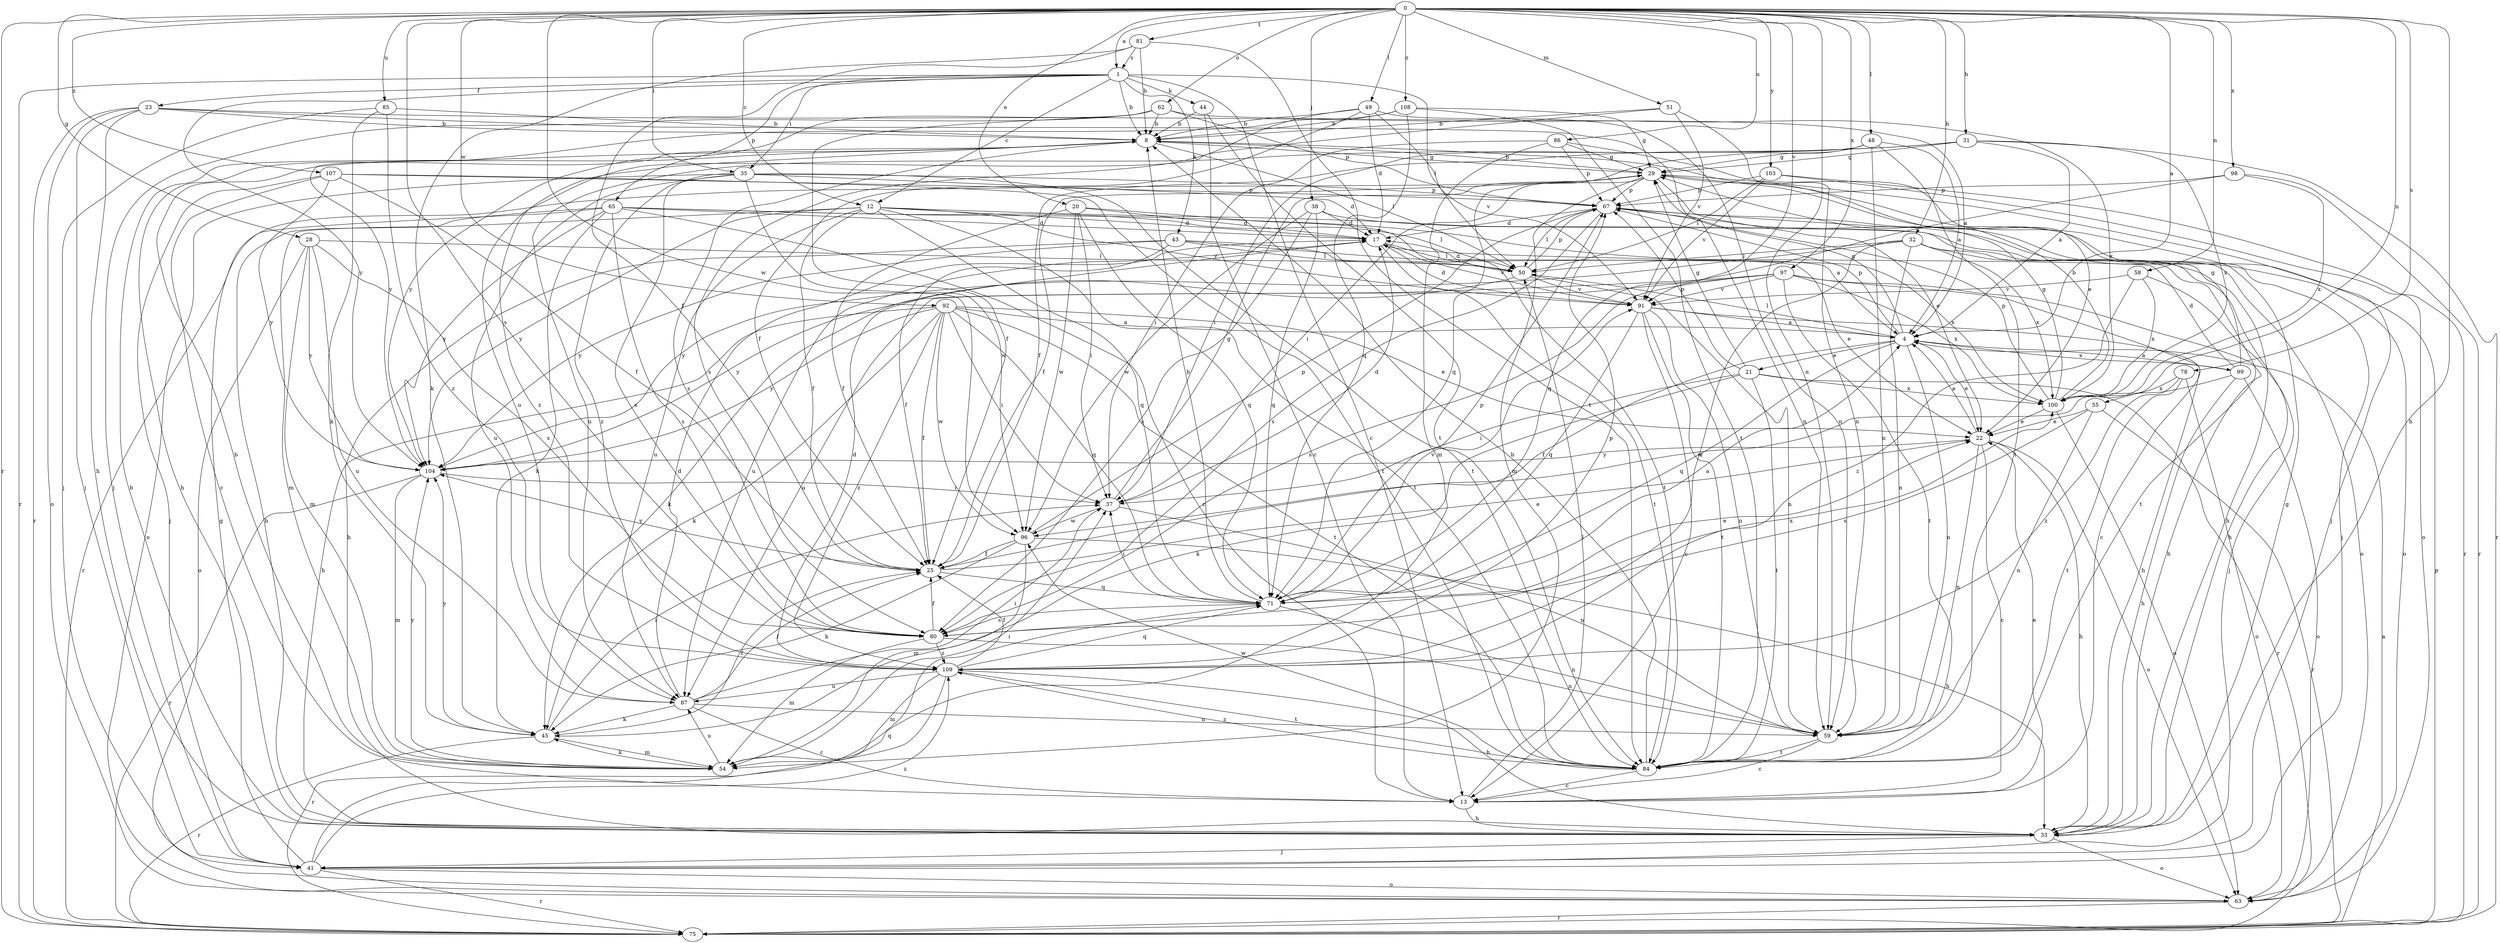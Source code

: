 strict digraph  {
0;
1;
4;
8;
12;
13;
17;
20;
21;
22;
23;
25;
28;
29;
31;
32;
33;
35;
37;
38;
41;
43;
44;
45;
48;
49;
50;
51;
54;
55;
58;
59;
62;
63;
65;
67;
71;
75;
78;
80;
81;
84;
85;
86;
87;
91;
92;
96;
97;
98;
99;
100;
103;
104;
107;
108;
109;
0 -> 1  [label=a];
0 -> 4  [label=a];
0 -> 12  [label=c];
0 -> 20  [label=e];
0 -> 28  [label=g];
0 -> 31  [label=h];
0 -> 32  [label=h];
0 -> 33  [label=h];
0 -> 35  [label=i];
0 -> 38  [label=j];
0 -> 48  [label=l];
0 -> 49  [label=l];
0 -> 51  [label=m];
0 -> 55  [label=n];
0 -> 58  [label=n];
0 -> 59  [label=n];
0 -> 62  [label=o];
0 -> 75  [label=r];
0 -> 78  [label=s];
0 -> 80  [label=s];
0 -> 81  [label=t];
0 -> 85  [label=u];
0 -> 86  [label=u];
0 -> 91  [label=v];
0 -> 92  [label=w];
0 -> 96  [label=w];
0 -> 97  [label=x];
0 -> 98  [label=x];
0 -> 103  [label=y];
0 -> 107  [label=z];
0 -> 108  [label=z];
1 -> 8  [label=b];
1 -> 12  [label=c];
1 -> 13  [label=c];
1 -> 23  [label=f];
1 -> 35  [label=i];
1 -> 43  [label=k];
1 -> 44  [label=k];
1 -> 50  [label=l];
1 -> 65  [label=p];
1 -> 75  [label=r];
1 -> 104  [label=y];
4 -> 21  [label=e];
4 -> 22  [label=e];
4 -> 25  [label=f];
4 -> 29  [label=g];
4 -> 50  [label=l];
4 -> 59  [label=n];
4 -> 67  [label=p];
4 -> 71  [label=q];
4 -> 99  [label=x];
8 -> 29  [label=g];
8 -> 33  [label=h];
8 -> 50  [label=l];
8 -> 80  [label=s];
8 -> 109  [label=z];
12 -> 17  [label=d];
12 -> 25  [label=f];
12 -> 54  [label=m];
12 -> 63  [label=o];
12 -> 71  [label=q];
12 -> 84  [label=t];
12 -> 87  [label=u];
12 -> 91  [label=v];
12 -> 104  [label=y];
13 -> 22  [label=e];
13 -> 33  [label=h];
13 -> 50  [label=l];
17 -> 50  [label=l];
17 -> 84  [label=t];
17 -> 87  [label=u];
17 -> 91  [label=v];
20 -> 17  [label=d];
20 -> 25  [label=f];
20 -> 37  [label=i];
20 -> 71  [label=q];
20 -> 84  [label=t];
20 -> 96  [label=w];
21 -> 29  [label=g];
21 -> 37  [label=i];
21 -> 45  [label=k];
21 -> 67  [label=p];
21 -> 75  [label=r];
21 -> 84  [label=t];
21 -> 100  [label=x];
22 -> 4  [label=a];
22 -> 13  [label=c];
22 -> 33  [label=h];
22 -> 59  [label=n];
22 -> 63  [label=o];
22 -> 104  [label=y];
23 -> 4  [label=a];
23 -> 8  [label=b];
23 -> 33  [label=h];
23 -> 41  [label=j];
23 -> 59  [label=n];
23 -> 63  [label=o];
23 -> 75  [label=r];
25 -> 22  [label=e];
25 -> 71  [label=q];
25 -> 104  [label=y];
28 -> 50  [label=l];
28 -> 54  [label=m];
28 -> 63  [label=o];
28 -> 80  [label=s];
28 -> 87  [label=u];
28 -> 104  [label=y];
29 -> 8  [label=b];
29 -> 22  [label=e];
29 -> 25  [label=f];
29 -> 37  [label=i];
29 -> 41  [label=j];
29 -> 54  [label=m];
29 -> 67  [label=p];
31 -> 4  [label=a];
31 -> 25  [label=f];
31 -> 29  [label=g];
31 -> 75  [label=r];
31 -> 87  [label=u];
31 -> 100  [label=x];
32 -> 33  [label=h];
32 -> 50  [label=l];
32 -> 59  [label=n];
32 -> 84  [label=t];
32 -> 100  [label=x];
32 -> 104  [label=y];
32 -> 109  [label=z];
33 -> 8  [label=b];
33 -> 29  [label=g];
33 -> 41  [label=j];
33 -> 63  [label=o];
35 -> 17  [label=d];
35 -> 63  [label=o];
35 -> 67  [label=p];
35 -> 80  [label=s];
35 -> 84  [label=t];
35 -> 87  [label=u];
35 -> 96  [label=w];
35 -> 109  [label=z];
37 -> 17  [label=d];
37 -> 29  [label=g];
37 -> 59  [label=n];
37 -> 96  [label=w];
38 -> 17  [label=d];
38 -> 33  [label=h];
38 -> 71  [label=q];
38 -> 80  [label=s];
38 -> 96  [label=w];
41 -> 29  [label=g];
41 -> 63  [label=o];
41 -> 71  [label=q];
41 -> 75  [label=r];
41 -> 109  [label=z];
43 -> 22  [label=e];
43 -> 25  [label=f];
43 -> 33  [label=h];
43 -> 50  [label=l];
43 -> 100  [label=x];
43 -> 104  [label=y];
44 -> 8  [label=b];
44 -> 13  [label=c];
44 -> 84  [label=t];
45 -> 25  [label=f];
45 -> 37  [label=i];
45 -> 54  [label=m];
45 -> 75  [label=r];
45 -> 104  [label=y];
48 -> 4  [label=a];
48 -> 29  [label=g];
48 -> 37  [label=i];
48 -> 59  [label=n];
48 -> 71  [label=q];
48 -> 84  [label=t];
49 -> 8  [label=b];
49 -> 17  [label=d];
49 -> 25  [label=f];
49 -> 59  [label=n];
49 -> 80  [label=s];
49 -> 91  [label=v];
50 -> 17  [label=d];
50 -> 45  [label=k];
50 -> 59  [label=n];
50 -> 67  [label=p];
50 -> 91  [label=v];
51 -> 8  [label=b];
51 -> 59  [label=n];
51 -> 87  [label=u];
51 -> 91  [label=v];
54 -> 8  [label=b];
54 -> 37  [label=i];
54 -> 45  [label=k];
54 -> 87  [label=u];
54 -> 104  [label=y];
55 -> 22  [label=e];
55 -> 59  [label=n];
55 -> 75  [label=r];
55 -> 80  [label=s];
58 -> 41  [label=j];
58 -> 91  [label=v];
58 -> 100  [label=x];
58 -> 109  [label=z];
59 -> 13  [label=c];
59 -> 84  [label=t];
62 -> 8  [label=b];
62 -> 25  [label=f];
62 -> 41  [label=j];
62 -> 67  [label=p];
62 -> 100  [label=x];
62 -> 104  [label=y];
63 -> 75  [label=r];
65 -> 4  [label=a];
65 -> 13  [label=c];
65 -> 17  [label=d];
65 -> 33  [label=h];
65 -> 45  [label=k];
65 -> 50  [label=l];
65 -> 75  [label=r];
65 -> 80  [label=s];
65 -> 104  [label=y];
67 -> 17  [label=d];
67 -> 41  [label=j];
67 -> 50  [label=l];
67 -> 63  [label=o];
67 -> 80  [label=s];
71 -> 4  [label=a];
71 -> 8  [label=b];
71 -> 22  [label=e];
71 -> 37  [label=i];
71 -> 59  [label=n];
71 -> 67  [label=p];
71 -> 80  [label=s];
71 -> 91  [label=v];
75 -> 4  [label=a];
75 -> 67  [label=p];
78 -> 63  [label=o];
78 -> 84  [label=t];
78 -> 100  [label=x];
78 -> 109  [label=z];
80 -> 25  [label=f];
80 -> 54  [label=m];
80 -> 59  [label=n];
80 -> 100  [label=x];
80 -> 109  [label=z];
81 -> 8  [label=b];
81 -> 25  [label=f];
81 -> 45  [label=k];
81 -> 84  [label=t];
81 -> 1  [label=s];
84 -> 8  [label=b];
84 -> 13  [label=c];
84 -> 96  [label=w];
84 -> 109  [label=z];
85 -> 8  [label=b];
85 -> 41  [label=j];
85 -> 45  [label=k];
85 -> 109  [label=z];
86 -> 22  [label=e];
86 -> 29  [label=g];
86 -> 37  [label=i];
86 -> 54  [label=m];
86 -> 67  [label=p];
87 -> 13  [label=c];
87 -> 17  [label=d];
87 -> 25  [label=f];
87 -> 37  [label=i];
87 -> 45  [label=k];
87 -> 59  [label=n];
91 -> 4  [label=a];
91 -> 13  [label=c];
91 -> 17  [label=d];
91 -> 33  [label=h];
91 -> 59  [label=n];
91 -> 71  [label=q];
91 -> 84  [label=t];
92 -> 4  [label=a];
92 -> 22  [label=e];
92 -> 25  [label=f];
92 -> 33  [label=h];
92 -> 37  [label=i];
92 -> 45  [label=k];
92 -> 71  [label=q];
92 -> 84  [label=t];
92 -> 96  [label=w];
92 -> 104  [label=y];
92 -> 109  [label=z];
96 -> 25  [label=f];
96 -> 33  [label=h];
96 -> 45  [label=k];
96 -> 54  [label=m];
96 -> 67  [label=p];
97 -> 13  [label=c];
97 -> 33  [label=h];
97 -> 80  [label=s];
97 -> 84  [label=t];
97 -> 87  [label=u];
97 -> 91  [label=v];
97 -> 100  [label=x];
97 -> 104  [label=y];
98 -> 67  [label=p];
98 -> 71  [label=q];
98 -> 75  [label=r];
98 -> 100  [label=x];
99 -> 4  [label=a];
99 -> 17  [label=d];
99 -> 29  [label=g];
99 -> 33  [label=h];
99 -> 63  [label=o];
99 -> 96  [label=w];
100 -> 8  [label=b];
100 -> 22  [label=e];
100 -> 29  [label=g];
100 -> 63  [label=o];
100 -> 67  [label=p];
103 -> 50  [label=l];
103 -> 63  [label=o];
103 -> 67  [label=p];
103 -> 75  [label=r];
103 -> 91  [label=v];
104 -> 37  [label=i];
104 -> 54  [label=m];
104 -> 75  [label=r];
107 -> 13  [label=c];
107 -> 25  [label=f];
107 -> 41  [label=j];
107 -> 67  [label=p];
107 -> 84  [label=t];
107 -> 104  [label=y];
108 -> 8  [label=b];
108 -> 29  [label=g];
108 -> 71  [label=q];
108 -> 84  [label=t];
108 -> 104  [label=y];
109 -> 17  [label=d];
109 -> 25  [label=f];
109 -> 33  [label=h];
109 -> 54  [label=m];
109 -> 67  [label=p];
109 -> 71  [label=q];
109 -> 75  [label=r];
109 -> 84  [label=t];
109 -> 87  [label=u];
}
